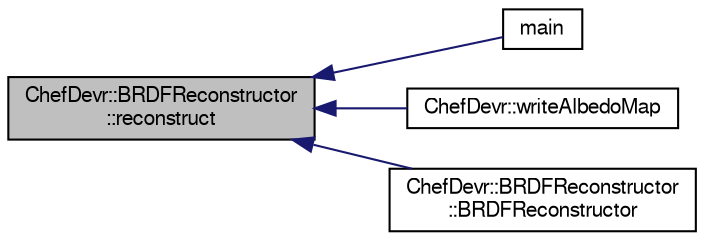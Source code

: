 digraph "ChefDevr::BRDFReconstructor::reconstruct"
{
  edge [fontname="FreeSans",fontsize="10",labelfontname="FreeSans",labelfontsize="10"];
  node [fontname="FreeSans",fontsize="10",shape=record];
  rankdir="LR";
  Node1 [label="ChefDevr::BRDFReconstructor\l::reconstruct",height=0.2,width=0.4,color="black", fillcolor="grey75", style="filled", fontcolor="black"];
  Node1 -> Node2 [dir="back",color="midnightblue",fontsize="10",style="solid",fontname="FreeSans"];
  Node2 [label="main",height=0.2,width=0.4,color="black", fillcolor="white", style="filled",URL="$main_8cpp.html#ac0f2228420376f4db7e1274f2b41667c"];
  Node1 -> Node3 [dir="back",color="midnightblue",fontsize="10",style="solid",fontname="FreeSans"];
  Node3 [label="ChefDevr::writeAlbedoMap",height=0.2,width=0.4,color="black", fillcolor="white", style="filled",URL="$namespace_chef_devr.html#a50b157d568b3c8b4daa80630adad6d58",tooltip="Writes the image of the latent space on the disk. "];
  Node1 -> Node4 [dir="back",color="midnightblue",fontsize="10",style="solid",fontname="FreeSans"];
  Node4 [label="ChefDevr::BRDFReconstructor\l::BRDFReconstructor",height=0.2,width=0.4,color="black", fillcolor="white", style="filled",URL="$class_chef_devr_1_1_b_r_d_f_reconstructor.html#a343a7aa9fe94c2ec051c68cdff2ac3f0",tooltip="Constructor of the class. "];
}

